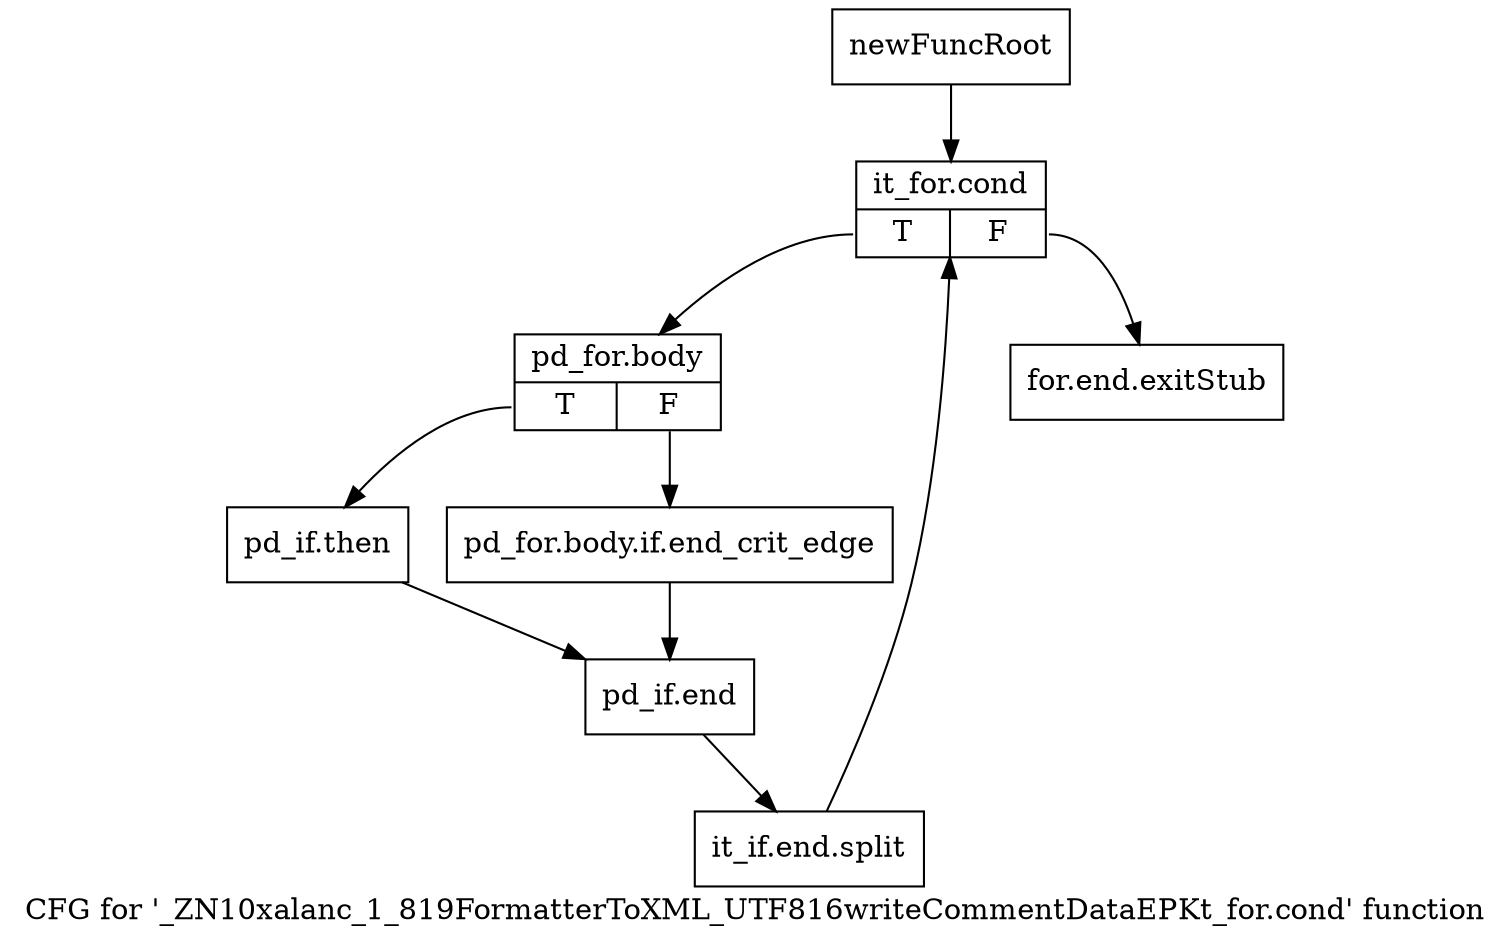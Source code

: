 digraph "CFG for '_ZN10xalanc_1_819FormatterToXML_UTF816writeCommentDataEPKt_for.cond' function" {
	label="CFG for '_ZN10xalanc_1_819FormatterToXML_UTF816writeCommentDataEPKt_for.cond' function";

	Node0x9dc94b0 [shape=record,label="{newFuncRoot}"];
	Node0x9dc94b0 -> Node0x9dc9550;
	Node0x9dc9500 [shape=record,label="{for.end.exitStub}"];
	Node0x9dc9550 [shape=record,label="{it_for.cond|{<s0>T|<s1>F}}"];
	Node0x9dc9550:s0 -> Node0x9dc99f0;
	Node0x9dc9550:s1 -> Node0x9dc9500;
	Node0x9dc99f0 [shape=record,label="{pd_for.body|{<s0>T|<s1>F}}"];
	Node0x9dc99f0:s0 -> Node0x9dc9a90;
	Node0x9dc99f0:s1 -> Node0x9dc9a40;
	Node0x9dc9a40 [shape=record,label="{pd_for.body.if.end_crit_edge}"];
	Node0x9dc9a40 -> Node0x9dc9ae0;
	Node0x9dc9a90 [shape=record,label="{pd_if.then}"];
	Node0x9dc9a90 -> Node0x9dc9ae0;
	Node0x9dc9ae0 [shape=record,label="{pd_if.end}"];
	Node0x9dc9ae0 -> Node0xd00caf0;
	Node0xd00caf0 [shape=record,label="{it_if.end.split}"];
	Node0xd00caf0 -> Node0x9dc9550;
}

